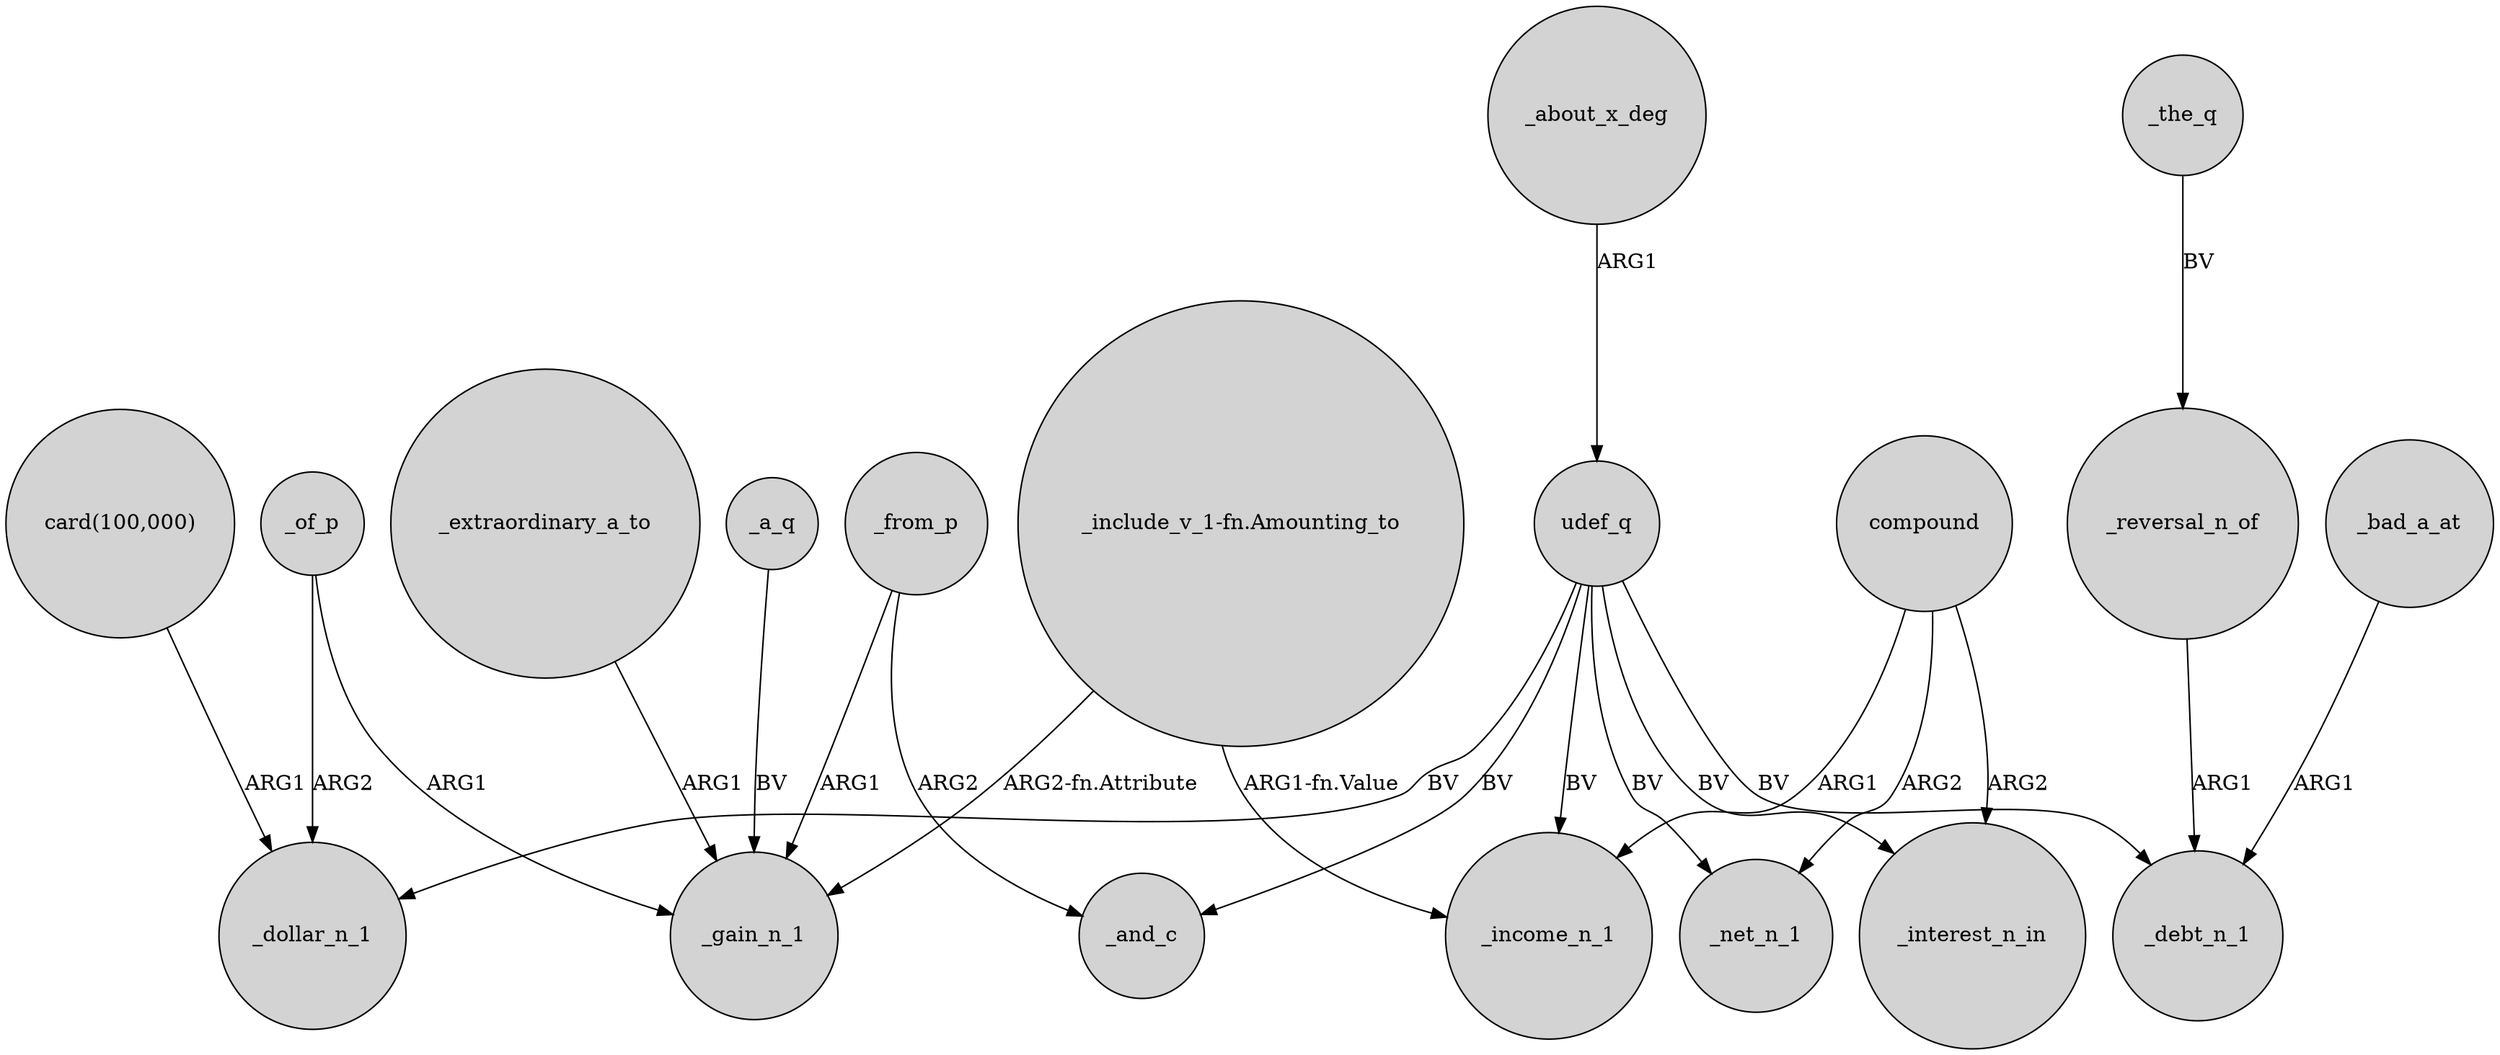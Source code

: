 digraph {
	node [shape=circle style=filled]
	compound -> _net_n_1 [label=ARG2]
	"card(100,000)" -> _dollar_n_1 [label=ARG1]
	udef_q -> _income_n_1 [label=BV]
	_from_p -> _and_c [label=ARG2]
	"_include_v_1-fn.Amounting_to" -> _gain_n_1 [label="ARG2-fn.Attribute"]
	udef_q -> _and_c [label=BV]
	_of_p -> _gain_n_1 [label=ARG1]
	_about_x_deg -> udef_q [label=ARG1]
	compound -> _income_n_1 [label=ARG1]
	udef_q -> _debt_n_1 [label=BV]
	"_include_v_1-fn.Amounting_to" -> _income_n_1 [label="ARG1-fn.Value"]
	udef_q -> _net_n_1 [label=BV]
	udef_q -> _dollar_n_1 [label=BV]
	_a_q -> _gain_n_1 [label=BV]
	_reversal_n_of -> _debt_n_1 [label=ARG1]
	_bad_a_at -> _debt_n_1 [label=ARG1]
	_extraordinary_a_to -> _gain_n_1 [label=ARG1]
	udef_q -> _interest_n_in [label=BV]
	_of_p -> _dollar_n_1 [label=ARG2]
	_from_p -> _gain_n_1 [label=ARG1]
	compound -> _interest_n_in [label=ARG2]
	_the_q -> _reversal_n_of [label=BV]
}
